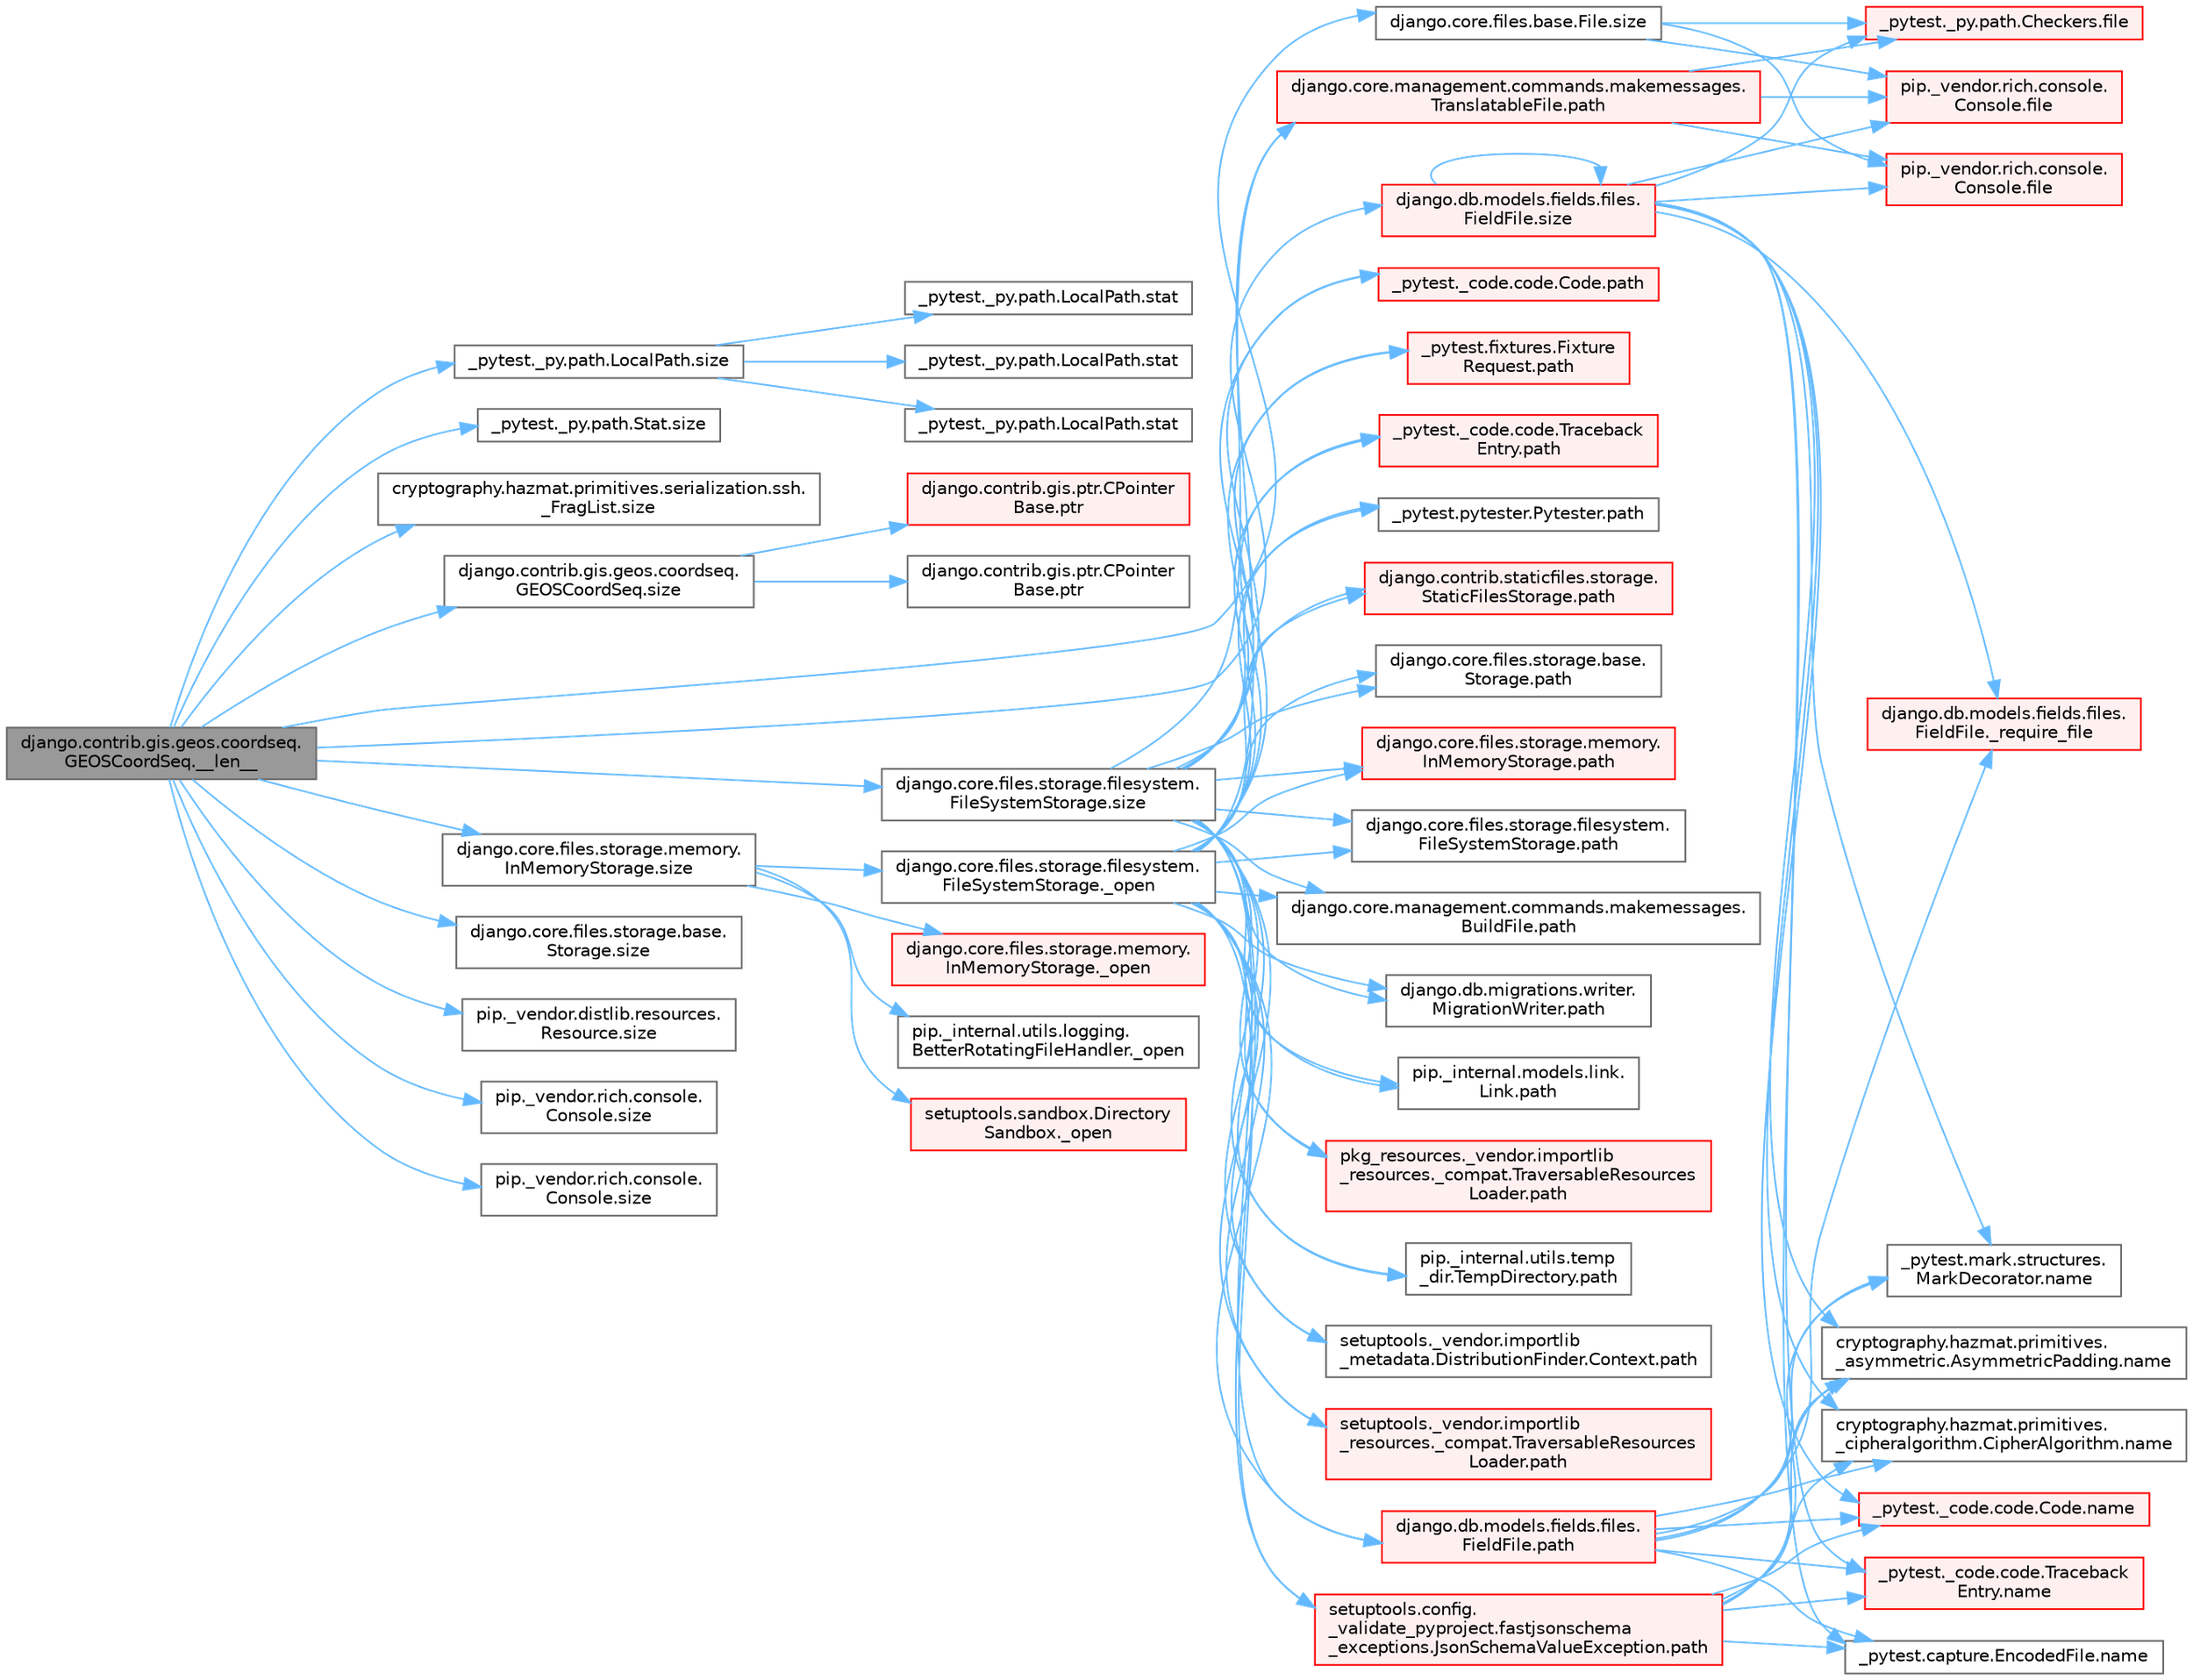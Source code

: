 digraph "django.contrib.gis.geos.coordseq.GEOSCoordSeq.__len__"
{
 // LATEX_PDF_SIZE
  bgcolor="transparent";
  edge [fontname=Helvetica,fontsize=10,labelfontname=Helvetica,labelfontsize=10];
  node [fontname=Helvetica,fontsize=10,shape=box,height=0.2,width=0.4];
  rankdir="LR";
  Node1 [id="Node000001",label="django.contrib.gis.geos.coordseq.\lGEOSCoordSeq.__len__",height=0.2,width=0.4,color="gray40", fillcolor="grey60", style="filled", fontcolor="black",tooltip=" "];
  Node1 -> Node2 [id="edge1_Node000001_Node000002",color="steelblue1",style="solid",tooltip=" "];
  Node2 [id="Node000002",label="_pytest._py.path.LocalPath.size",height=0.2,width=0.4,color="grey40", fillcolor="white", style="filled",URL="$class__pytest_1_1__py_1_1path_1_1_local_path.html#a01312293d7ed99c7153402aa1c228012",tooltip=" "];
  Node2 -> Node3 [id="edge2_Node000002_Node000003",color="steelblue1",style="solid",tooltip=" "];
  Node3 [id="Node000003",label="_pytest._py.path.LocalPath.stat",height=0.2,width=0.4,color="grey40", fillcolor="white", style="filled",URL="$class__pytest_1_1__py_1_1path_1_1_local_path.html#a145ecd9c3ed3cd34920b230208085c2c",tooltip=" "];
  Node2 -> Node4 [id="edge3_Node000002_Node000004",color="steelblue1",style="solid",tooltip=" "];
  Node4 [id="Node000004",label="_pytest._py.path.LocalPath.stat",height=0.2,width=0.4,color="grey40", fillcolor="white", style="filled",URL="$class__pytest_1_1__py_1_1path_1_1_local_path.html#a9154d645f61377b8d03ec6dc645b748e",tooltip=" "];
  Node2 -> Node5 [id="edge4_Node000002_Node000005",color="steelblue1",style="solid",tooltip=" "];
  Node5 [id="Node000005",label="_pytest._py.path.LocalPath.stat",height=0.2,width=0.4,color="grey40", fillcolor="white", style="filled",URL="$class__pytest_1_1__py_1_1path_1_1_local_path.html#af160fd9c49c4eaf2024f17cea3a726a8",tooltip=" "];
  Node1 -> Node6 [id="edge5_Node000001_Node000006",color="steelblue1",style="solid",tooltip=" "];
  Node6 [id="Node000006",label="_pytest._py.path.Stat.size",height=0.2,width=0.4,color="grey40", fillcolor="white", style="filled",URL="$class__pytest_1_1__py_1_1path_1_1_stat.html#a206ba7bd29fc72352b3af66d7a7aafef",tooltip=" "];
  Node1 -> Node7 [id="edge6_Node000001_Node000007",color="steelblue1",style="solid",tooltip=" "];
  Node7 [id="Node000007",label="cryptography.hazmat.primitives.serialization.ssh.\l_FragList.size",height=0.2,width=0.4,color="grey40", fillcolor="white", style="filled",URL="$classcryptography_1_1hazmat_1_1primitives_1_1serialization_1_1ssh_1_1___frag_list.html#a7e9d0a2bab129dc613ec19fe73f24252",tooltip=" "];
  Node1 -> Node8 [id="edge7_Node000001_Node000008",color="steelblue1",style="solid",tooltip=" "];
  Node8 [id="Node000008",label="django.contrib.gis.geos.coordseq.\lGEOSCoordSeq.size",height=0.2,width=0.4,color="grey40", fillcolor="white", style="filled",URL="$classdjango_1_1contrib_1_1gis_1_1geos_1_1coordseq_1_1_g_e_o_s_coord_seq.html#a918c80def6f7235c7da41e8aaf614fa6",tooltip=" "];
  Node8 -> Node9 [id="edge8_Node000008_Node000009",color="steelblue1",style="solid",tooltip=" "];
  Node9 [id="Node000009",label="django.contrib.gis.ptr.CPointer\lBase.ptr",height=0.2,width=0.4,color="red", fillcolor="#FFF0F0", style="filled",URL="$classdjango_1_1contrib_1_1gis_1_1ptr_1_1_c_pointer_base.html#a55873c889d27c42497c5a832c24e041b",tooltip=" "];
  Node8 -> Node11 [id="edge9_Node000008_Node000011",color="steelblue1",style="solid",tooltip=" "];
  Node11 [id="Node000011",label="django.contrib.gis.ptr.CPointer\lBase.ptr",height=0.2,width=0.4,color="grey40", fillcolor="white", style="filled",URL="$classdjango_1_1contrib_1_1gis_1_1ptr_1_1_c_pointer_base.html#a73d2e45828ab4d985549c571852996fa",tooltip=" "];
  Node1 -> Node12 [id="edge10_Node000001_Node000012",color="steelblue1",style="solid",tooltip=" "];
  Node12 [id="Node000012",label="django.core.files.base.File.size",height=0.2,width=0.4,color="grey40", fillcolor="white", style="filled",URL="$classdjango_1_1core_1_1files_1_1base_1_1_file.html#abe624c2bbb9a5c895e8d99ec7de4fd3d",tooltip=" "];
  Node12 -> Node13 [id="edge11_Node000012_Node000013",color="steelblue1",style="solid",tooltip=" "];
  Node13 [id="Node000013",label="_pytest._py.path.Checkers.file",height=0.2,width=0.4,color="red", fillcolor="#FFF0F0", style="filled",URL="$class__pytest_1_1__py_1_1path_1_1_checkers.html#a53705ca38cbf2fb29d34914af4b5003d",tooltip=" "];
  Node12 -> Node15 [id="edge12_Node000012_Node000015",color="steelblue1",style="solid",tooltip=" "];
  Node15 [id="Node000015",label="pip._vendor.rich.console.\lConsole.file",height=0.2,width=0.4,color="red", fillcolor="#FFF0F0", style="filled",URL="$classpip_1_1__vendor_1_1rich_1_1console_1_1_console.html#af37c1c8bfe4a9b4dcd3b0ff2d14357bf",tooltip=" "];
  Node12 -> Node19 [id="edge13_Node000012_Node000019",color="steelblue1",style="solid",tooltip=" "];
  Node19 [id="Node000019",label="pip._vendor.rich.console.\lConsole.file",height=0.2,width=0.4,color="red", fillcolor="#FFF0F0", style="filled",URL="$classpip_1_1__vendor_1_1rich_1_1console_1_1_console.html#aeea14249658b94049a5be89c15fd5bc1",tooltip=" "];
  Node1 -> Node20 [id="edge14_Node000001_Node000020",color="steelblue1",style="solid",tooltip=" "];
  Node20 [id="Node000020",label="django.core.files.storage.base.\lStorage.size",height=0.2,width=0.4,color="grey40", fillcolor="white", style="filled",URL="$classdjango_1_1core_1_1files_1_1storage_1_1base_1_1_storage.html#a135bb0f4147e20b20d038cdc2304dd78",tooltip=" "];
  Node1 -> Node21 [id="edge15_Node000001_Node000021",color="steelblue1",style="solid",tooltip=" "];
  Node21 [id="Node000021",label="django.core.files.storage.filesystem.\lFileSystemStorage.size",height=0.2,width=0.4,color="grey40", fillcolor="white", style="filled",URL="$classdjango_1_1core_1_1files_1_1storage_1_1filesystem_1_1_file_system_storage.html#a6e5dbaebdedc839f8a2869922a7181de",tooltip=" "];
  Node21 -> Node22 [id="edge16_Node000021_Node000022",color="steelblue1",style="solid",tooltip=" "];
  Node22 [id="Node000022",label="_pytest._code.code.Code.path",height=0.2,width=0.4,color="red", fillcolor="#FFF0F0", style="filled",URL="$class__pytest_1_1__code_1_1code_1_1_code.html#a1dae55e90750fe77c7517f806a14d864",tooltip=" "];
  Node21 -> Node33 [id="edge17_Node000021_Node000033",color="steelblue1",style="solid",tooltip=" "];
  Node33 [id="Node000033",label="_pytest._code.code.Traceback\lEntry.path",height=0.2,width=0.4,color="red", fillcolor="#FFF0F0", style="filled",URL="$class__pytest_1_1__code_1_1code_1_1_traceback_entry.html#a5a88b9ae4623733566450a9e7d8387c0",tooltip=" "];
  Node21 -> Node35 [id="edge18_Node000021_Node000035",color="steelblue1",style="solid",tooltip=" "];
  Node35 [id="Node000035",label="_pytest.fixtures.Fixture\lRequest.path",height=0.2,width=0.4,color="red", fillcolor="#FFF0F0", style="filled",URL="$class__pytest_1_1fixtures_1_1_fixture_request.html#a6f6db59812d121b54cd67d5e434e1451",tooltip=" "];
  Node21 -> Node41 [id="edge19_Node000021_Node000041",color="steelblue1",style="solid",tooltip=" "];
  Node41 [id="Node000041",label="_pytest.pytester.Pytester.path",height=0.2,width=0.4,color="grey40", fillcolor="white", style="filled",URL="$class__pytest_1_1pytester_1_1_pytester.html#a403c804f74a87f5e5705774fa896cc1f",tooltip=" "];
  Node21 -> Node42 [id="edge20_Node000021_Node000042",color="steelblue1",style="solid",tooltip=" "];
  Node42 [id="Node000042",label="django.contrib.staticfiles.storage.\lStaticFilesStorage.path",height=0.2,width=0.4,color="red", fillcolor="#FFF0F0", style="filled",URL="$classdjango_1_1contrib_1_1staticfiles_1_1storage_1_1_static_files_storage.html#a4e96cc92fbde7423d1b74f3a50fc0bf6",tooltip=" "];
  Node21 -> Node479 [id="edge21_Node000021_Node000479",color="steelblue1",style="solid",tooltip=" "];
  Node479 [id="Node000479",label="django.core.files.storage.base.\lStorage.path",height=0.2,width=0.4,color="grey40", fillcolor="white", style="filled",URL="$classdjango_1_1core_1_1files_1_1storage_1_1base_1_1_storage.html#a9be8d49a55131dbbab2c5fd57f7e772c",tooltip=" "];
  Node21 -> Node480 [id="edge22_Node000021_Node000480",color="steelblue1",style="solid",tooltip=" "];
  Node480 [id="Node000480",label="django.core.files.storage.filesystem.\lFileSystemStorage.path",height=0.2,width=0.4,color="grey40", fillcolor="white", style="filled",URL="$classdjango_1_1core_1_1files_1_1storage_1_1filesystem_1_1_file_system_storage.html#abf8a7e88eedec3e1b2ea965cc0858d17",tooltip=" "];
  Node21 -> Node481 [id="edge23_Node000021_Node000481",color="steelblue1",style="solid",tooltip=" "];
  Node481 [id="Node000481",label="django.core.files.storage.memory.\lInMemoryStorage.path",height=0.2,width=0.4,color="red", fillcolor="#FFF0F0", style="filled",URL="$classdjango_1_1core_1_1files_1_1storage_1_1memory_1_1_in_memory_storage.html#a466c8e28fd11839318d2e4454b8ef89f",tooltip=" "];
  Node21 -> Node485 [id="edge24_Node000021_Node000485",color="steelblue1",style="solid",tooltip=" "];
  Node485 [id="Node000485",label="django.core.management.commands.makemessages.\lBuildFile.path",height=0.2,width=0.4,color="grey40", fillcolor="white", style="filled",URL="$classdjango_1_1core_1_1management_1_1commands_1_1makemessages_1_1_build_file.html#ac06388718e902543bc00a7c6565105fc",tooltip=" "];
  Node21 -> Node486 [id="edge25_Node000021_Node000486",color="steelblue1",style="solid",tooltip=" "];
  Node486 [id="Node000486",label="django.core.management.commands.makemessages.\lTranslatableFile.path",height=0.2,width=0.4,color="red", fillcolor="#FFF0F0", style="filled",URL="$classdjango_1_1core_1_1management_1_1commands_1_1makemessages_1_1_translatable_file.html#ad851d5e6b8a65f5915ccfd4a30fb8026",tooltip=" "];
  Node486 -> Node13 [id="edge26_Node000486_Node000013",color="steelblue1",style="solid",tooltip=" "];
  Node486 -> Node15 [id="edge27_Node000486_Node000015",color="steelblue1",style="solid",tooltip=" "];
  Node486 -> Node19 [id="edge28_Node000486_Node000019",color="steelblue1",style="solid",tooltip=" "];
  Node21 -> Node487 [id="edge29_Node000021_Node000487",color="steelblue1",style="solid",tooltip=" "];
  Node487 [id="Node000487",label="django.db.migrations.writer.\lMigrationWriter.path",height=0.2,width=0.4,color="grey40", fillcolor="white", style="filled",URL="$classdjango_1_1db_1_1migrations_1_1writer_1_1_migration_writer.html#a45469d67e8f80996c982470d36136184",tooltip=" "];
  Node21 -> Node488 [id="edge30_Node000021_Node000488",color="steelblue1",style="solid",tooltip=" "];
  Node488 [id="Node000488",label="django.db.models.fields.files.\lFieldFile.path",height=0.2,width=0.4,color="red", fillcolor="#FFF0F0", style="filled",URL="$classdjango_1_1db_1_1models_1_1fields_1_1files_1_1_field_file.html#ae91c4ed0643fb9bd8959d0db8eb44f80",tooltip=" "];
  Node488 -> Node489 [id="edge31_Node000488_Node000489",color="steelblue1",style="solid",tooltip=" "];
  Node489 [id="Node000489",label="django.db.models.fields.files.\lFieldFile._require_file",height=0.2,width=0.4,color="red", fillcolor="#FFF0F0", style="filled",URL="$classdjango_1_1db_1_1models_1_1fields_1_1files_1_1_field_file.html#a1cac893f5b8a18de2457265f1bf93b47",tooltip=" "];
  Node488 -> Node407 [id="edge32_Node000488_Node000407",color="steelblue1",style="solid",tooltip=" "];
  Node407 [id="Node000407",label="_pytest._code.code.Code.name",height=0.2,width=0.4,color="red", fillcolor="#FFF0F0", style="filled",URL="$class__pytest_1_1__code_1_1code_1_1_code.html#a1f3cbc53ca6df4a1bab12183694b6e78",tooltip=" "];
  Node488 -> Node408 [id="edge33_Node000488_Node000408",color="steelblue1",style="solid",tooltip=" "];
  Node408 [id="Node000408",label="_pytest._code.code.Traceback\lEntry.name",height=0.2,width=0.4,color="red", fillcolor="#FFF0F0", style="filled",URL="$class__pytest_1_1__code_1_1code_1_1_traceback_entry.html#a106b95c0753f41669fbfb8ee4c11ad3d",tooltip=" "];
  Node488 -> Node409 [id="edge34_Node000488_Node000409",color="steelblue1",style="solid",tooltip=" "];
  Node409 [id="Node000409",label="_pytest.capture.EncodedFile.name",height=0.2,width=0.4,color="grey40", fillcolor="white", style="filled",URL="$class__pytest_1_1capture_1_1_encoded_file.html#a738c73b5de21c7261d9e51f71e4f0397",tooltip=" "];
  Node488 -> Node410 [id="edge35_Node000488_Node000410",color="steelblue1",style="solid",tooltip=" "];
  Node410 [id="Node000410",label="_pytest.mark.structures.\lMarkDecorator.name",height=0.2,width=0.4,color="grey40", fillcolor="white", style="filled",URL="$class__pytest_1_1mark_1_1structures_1_1_mark_decorator.html#ae8f66760cda125450e0e3bd38689c72f",tooltip=" "];
  Node488 -> Node411 [id="edge36_Node000488_Node000411",color="steelblue1",style="solid",tooltip=" "];
  Node411 [id="Node000411",label="cryptography.hazmat.primitives.\l_asymmetric.AsymmetricPadding.name",height=0.2,width=0.4,color="grey40", fillcolor="white", style="filled",URL="$classcryptography_1_1hazmat_1_1primitives_1_1__asymmetric_1_1_asymmetric_padding.html#a8f72e8284cb336861a873ed5ce0e39b5",tooltip=" "];
  Node488 -> Node412 [id="edge37_Node000488_Node000412",color="steelblue1",style="solid",tooltip=" "];
  Node412 [id="Node000412",label="cryptography.hazmat.primitives.\l_cipheralgorithm.CipherAlgorithm.name",height=0.2,width=0.4,color="grey40", fillcolor="white", style="filled",URL="$classcryptography_1_1hazmat_1_1primitives_1_1__cipheralgorithm_1_1_cipher_algorithm.html#a50567a5c3388450ab7aa883ab34a1ac7",tooltip=" "];
  Node21 -> Node584 [id="edge38_Node000021_Node000584",color="steelblue1",style="solid",tooltip=" "];
  Node584 [id="Node000584",label="pip._internal.models.link.\lLink.path",height=0.2,width=0.4,color="grey40", fillcolor="white", style="filled",URL="$classpip_1_1__internal_1_1models_1_1link_1_1_link.html#a30f454216dcb615e3ed986238490f180",tooltip=" "];
  Node21 -> Node585 [id="edge39_Node000021_Node000585",color="steelblue1",style="solid",tooltip=" "];
  Node585 [id="Node000585",label="pip._internal.utils.temp\l_dir.TempDirectory.path",height=0.2,width=0.4,color="grey40", fillcolor="white", style="filled",URL="$classpip_1_1__internal_1_1utils_1_1temp__dir_1_1_temp_directory.html#afe6b2d95c070c6570957de5696ff3a6e",tooltip=" "];
  Node21 -> Node586 [id="edge40_Node000021_Node000586",color="steelblue1",style="solid",tooltip=" "];
  Node586 [id="Node000586",label="pkg_resources._vendor.importlib\l_resources._compat.TraversableResources\lLoader.path",height=0.2,width=0.4,color="red", fillcolor="#FFF0F0", style="filled",URL="$classpkg__resources_1_1__vendor_1_1importlib__resources_1_1__compat_1_1_traversable_resources_loader.html#acfc17872a53cbe02f6c34eda2bb162f2",tooltip=" "];
  Node21 -> Node588 [id="edge41_Node000021_Node000588",color="steelblue1",style="solid",tooltip=" "];
  Node588 [id="Node000588",label="setuptools._vendor.importlib\l_metadata.DistributionFinder.Context.path",height=0.2,width=0.4,color="grey40", fillcolor="white", style="filled",URL="$classsetuptools_1_1__vendor_1_1importlib__metadata_1_1_distribution_finder_1_1_context.html#a84a429ddce40738ea5c0edb53799ee8d",tooltip=" "];
  Node21 -> Node589 [id="edge42_Node000021_Node000589",color="steelblue1",style="solid",tooltip=" "];
  Node589 [id="Node000589",label="setuptools._vendor.importlib\l_resources._compat.TraversableResources\lLoader.path",height=0.2,width=0.4,color="red", fillcolor="#FFF0F0", style="filled",URL="$classsetuptools_1_1__vendor_1_1importlib__resources_1_1__compat_1_1_traversable_resources_loader.html#a9b9cf5b6723d48f7a779b6ae71d53699",tooltip=" "];
  Node21 -> Node590 [id="edge43_Node000021_Node000590",color="steelblue1",style="solid",tooltip=" "];
  Node590 [id="Node000590",label="setuptools.config.\l_validate_pyproject.fastjsonschema\l_exceptions.JsonSchemaValueException.path",height=0.2,width=0.4,color="red", fillcolor="#FFF0F0", style="filled",URL="$classsetuptools_1_1config_1_1__validate__pyproject_1_1fastjsonschema__exceptions_1_1_json_schema_value_exception.html#a59179b3d1dc16c7087530bbc10bcf857",tooltip=" "];
  Node590 -> Node407 [id="edge44_Node000590_Node000407",color="steelblue1",style="solid",tooltip=" "];
  Node590 -> Node408 [id="edge45_Node000590_Node000408",color="steelblue1",style="solid",tooltip=" "];
  Node590 -> Node409 [id="edge46_Node000590_Node000409",color="steelblue1",style="solid",tooltip=" "];
  Node590 -> Node410 [id="edge47_Node000590_Node000410",color="steelblue1",style="solid",tooltip=" "];
  Node590 -> Node411 [id="edge48_Node000590_Node000411",color="steelblue1",style="solid",tooltip=" "];
  Node590 -> Node412 [id="edge49_Node000590_Node000412",color="steelblue1",style="solid",tooltip=" "];
  Node1 -> Node1733 [id="edge50_Node000001_Node001733",color="steelblue1",style="solid",tooltip=" "];
  Node1733 [id="Node001733",label="django.core.files.storage.memory.\lInMemoryStorage.size",height=0.2,width=0.4,color="grey40", fillcolor="white", style="filled",URL="$classdjango_1_1core_1_1files_1_1storage_1_1memory_1_1_in_memory_storage.html#ac6691324035626377fb3989472a673be",tooltip=" "];
  Node1733 -> Node478 [id="edge51_Node001733_Node000478",color="steelblue1",style="solid",tooltip=" "];
  Node478 [id="Node000478",label="django.core.files.storage.filesystem.\lFileSystemStorage._open",height=0.2,width=0.4,color="grey40", fillcolor="white", style="filled",URL="$classdjango_1_1core_1_1files_1_1storage_1_1filesystem_1_1_file_system_storage.html#ae445f45c773bb251ff7fe2250623a527",tooltip=" "];
  Node478 -> Node22 [id="edge52_Node000478_Node000022",color="steelblue1",style="solid",tooltip=" "];
  Node478 -> Node33 [id="edge53_Node000478_Node000033",color="steelblue1",style="solid",tooltip=" "];
  Node478 -> Node35 [id="edge54_Node000478_Node000035",color="steelblue1",style="solid",tooltip=" "];
  Node478 -> Node41 [id="edge55_Node000478_Node000041",color="steelblue1",style="solid",tooltip=" "];
  Node478 -> Node42 [id="edge56_Node000478_Node000042",color="steelblue1",style="solid",tooltip=" "];
  Node478 -> Node479 [id="edge57_Node000478_Node000479",color="steelblue1",style="solid",tooltip=" "];
  Node478 -> Node480 [id="edge58_Node000478_Node000480",color="steelblue1",style="solid",tooltip=" "];
  Node478 -> Node481 [id="edge59_Node000478_Node000481",color="steelblue1",style="solid",tooltip=" "];
  Node478 -> Node485 [id="edge60_Node000478_Node000485",color="steelblue1",style="solid",tooltip=" "];
  Node478 -> Node486 [id="edge61_Node000478_Node000486",color="steelblue1",style="solid",tooltip=" "];
  Node478 -> Node487 [id="edge62_Node000478_Node000487",color="steelblue1",style="solid",tooltip=" "];
  Node478 -> Node488 [id="edge63_Node000478_Node000488",color="steelblue1",style="solid",tooltip=" "];
  Node478 -> Node584 [id="edge64_Node000478_Node000584",color="steelblue1",style="solid",tooltip=" "];
  Node478 -> Node585 [id="edge65_Node000478_Node000585",color="steelblue1",style="solid",tooltip=" "];
  Node478 -> Node586 [id="edge66_Node000478_Node000586",color="steelblue1",style="solid",tooltip=" "];
  Node478 -> Node588 [id="edge67_Node000478_Node000588",color="steelblue1",style="solid",tooltip=" "];
  Node478 -> Node589 [id="edge68_Node000478_Node000589",color="steelblue1",style="solid",tooltip=" "];
  Node478 -> Node590 [id="edge69_Node000478_Node000590",color="steelblue1",style="solid",tooltip=" "];
  Node1733 -> Node1734 [id="edge70_Node001733_Node001734",color="steelblue1",style="solid",tooltip=" "];
  Node1734 [id="Node001734",label="django.core.files.storage.memory.\lInMemoryStorage._open",height=0.2,width=0.4,color="red", fillcolor="#FFF0F0", style="filled",URL="$classdjango_1_1core_1_1files_1_1storage_1_1memory_1_1_in_memory_storage.html#a231590e7e3409983dc531aeb9708daeb",tooltip=" "];
  Node1733 -> Node1746 [id="edge71_Node001733_Node001746",color="steelblue1",style="solid",tooltip=" "];
  Node1746 [id="Node001746",label="pip._internal.utils.logging.\lBetterRotatingFileHandler._open",height=0.2,width=0.4,color="grey40", fillcolor="white", style="filled",URL="$classpip_1_1__internal_1_1utils_1_1logging_1_1_better_rotating_file_handler.html#a8278365da0e76c96156783f3abec969b",tooltip=" "];
  Node1733 -> Node1747 [id="edge72_Node001733_Node001747",color="steelblue1",style="solid",tooltip=" "];
  Node1747 [id="Node001747",label="setuptools.sandbox.Directory\lSandbox._open",height=0.2,width=0.4,color="red", fillcolor="#FFF0F0", style="filled",URL="$classsetuptools_1_1sandbox_1_1_directory_sandbox.html#adde036059e5fcd0e0655278d744b99db",tooltip=" "];
  Node1 -> Node1748 [id="edge73_Node000001_Node001748",color="steelblue1",style="solid",tooltip=" "];
  Node1748 [id="Node001748",label="django.db.models.fields.files.\lFieldFile.size",height=0.2,width=0.4,color="red", fillcolor="#FFF0F0", style="filled",URL="$classdjango_1_1db_1_1models_1_1fields_1_1files_1_1_field_file.html#aea23a57308858c3cbc573c67f2ab9b74",tooltip=" "];
  Node1748 -> Node489 [id="edge74_Node001748_Node000489",color="steelblue1",style="solid",tooltip=" "];
  Node1748 -> Node13 [id="edge75_Node001748_Node000013",color="steelblue1",style="solid",tooltip=" "];
  Node1748 -> Node15 [id="edge76_Node001748_Node000015",color="steelblue1",style="solid",tooltip=" "];
  Node1748 -> Node19 [id="edge77_Node001748_Node000019",color="steelblue1",style="solid",tooltip=" "];
  Node1748 -> Node407 [id="edge78_Node001748_Node000407",color="steelblue1",style="solid",tooltip=" "];
  Node1748 -> Node408 [id="edge79_Node001748_Node000408",color="steelblue1",style="solid",tooltip=" "];
  Node1748 -> Node409 [id="edge80_Node001748_Node000409",color="steelblue1",style="solid",tooltip=" "];
  Node1748 -> Node410 [id="edge81_Node001748_Node000410",color="steelblue1",style="solid",tooltip=" "];
  Node1748 -> Node411 [id="edge82_Node001748_Node000411",color="steelblue1",style="solid",tooltip=" "];
  Node1748 -> Node412 [id="edge83_Node001748_Node000412",color="steelblue1",style="solid",tooltip=" "];
  Node1748 -> Node1748 [id="edge84_Node001748_Node001748",color="steelblue1",style="solid",tooltip=" "];
  Node1 -> Node1749 [id="edge85_Node000001_Node001749",color="steelblue1",style="solid",tooltip=" "];
  Node1749 [id="Node001749",label="pip._vendor.distlib.resources.\lResource.size",height=0.2,width=0.4,color="grey40", fillcolor="white", style="filled",URL="$classpip_1_1__vendor_1_1distlib_1_1resources_1_1_resource.html#a65a294bc884a9f006d465df4a7be732d",tooltip=" "];
  Node1 -> Node1750 [id="edge86_Node000001_Node001750",color="steelblue1",style="solid",tooltip=" "];
  Node1750 [id="Node001750",label="pip._vendor.rich.console.\lConsole.size",height=0.2,width=0.4,color="grey40", fillcolor="white", style="filled",URL="$classpip_1_1__vendor_1_1rich_1_1console_1_1_console.html#a51e25cd9881c627f959a35e7623b81db",tooltip=" "];
  Node1 -> Node1751 [id="edge87_Node000001_Node001751",color="steelblue1",style="solid",tooltip=" "];
  Node1751 [id="Node001751",label="pip._vendor.rich.console.\lConsole.size",height=0.2,width=0.4,color="grey40", fillcolor="white", style="filled",URL="$classpip_1_1__vendor_1_1rich_1_1console_1_1_console.html#ae882677fb24c61ad973112e90fadafa7",tooltip=" "];
}
